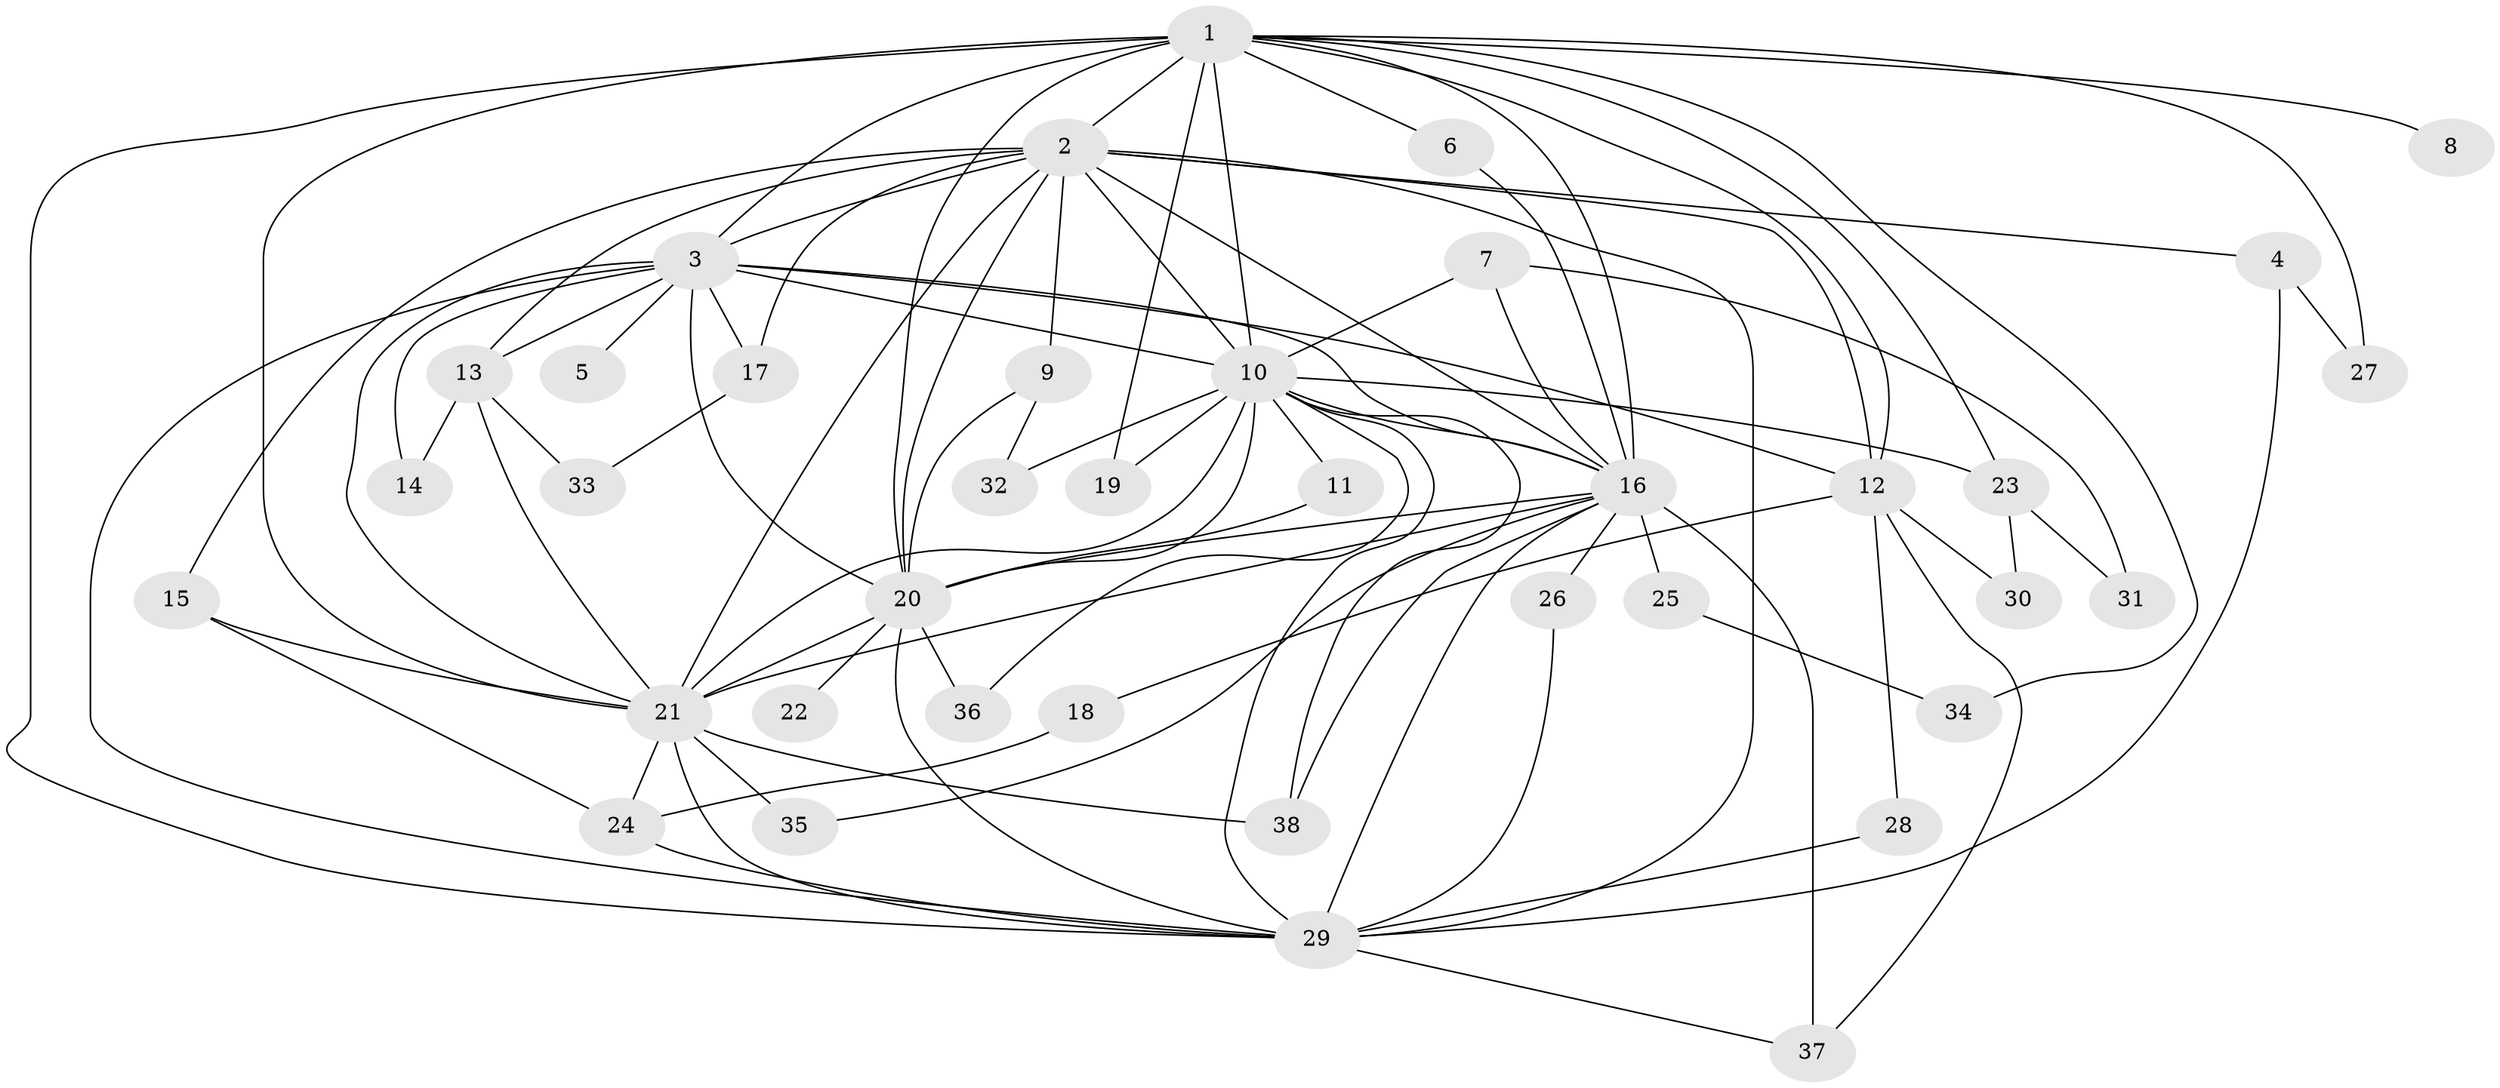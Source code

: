 // original degree distribution, {15: 0.03773584905660377, 16: 0.018867924528301886, 13: 0.03773584905660377, 17: 0.03773584905660377, 21: 0.018867924528301886, 14: 0.018867924528301886, 12: 0.018867924528301886, 7: 0.018867924528301886, 5: 0.018867924528301886, 3: 0.1320754716981132, 4: 0.07547169811320754, 2: 0.5660377358490566}
// Generated by graph-tools (version 1.1) at 2025/36/03/04/25 23:36:22]
// undirected, 38 vertices, 89 edges
graph export_dot {
  node [color=gray90,style=filled];
  1;
  2;
  3;
  4;
  5;
  6;
  7;
  8;
  9;
  10;
  11;
  12;
  13;
  14;
  15;
  16;
  17;
  18;
  19;
  20;
  21;
  22;
  23;
  24;
  25;
  26;
  27;
  28;
  29;
  30;
  31;
  32;
  33;
  34;
  35;
  36;
  37;
  38;
  1 -- 2 [weight=2.0];
  1 -- 3 [weight=2.0];
  1 -- 6 [weight=1.0];
  1 -- 8 [weight=1.0];
  1 -- 10 [weight=1.0];
  1 -- 12 [weight=1.0];
  1 -- 16 [weight=1.0];
  1 -- 19 [weight=1.0];
  1 -- 20 [weight=1.0];
  1 -- 21 [weight=1.0];
  1 -- 23 [weight=1.0];
  1 -- 27 [weight=1.0];
  1 -- 29 [weight=1.0];
  1 -- 34 [weight=1.0];
  2 -- 3 [weight=4.0];
  2 -- 4 [weight=1.0];
  2 -- 9 [weight=1.0];
  2 -- 10 [weight=2.0];
  2 -- 12 [weight=1.0];
  2 -- 13 [weight=1.0];
  2 -- 15 [weight=1.0];
  2 -- 16 [weight=3.0];
  2 -- 17 [weight=1.0];
  2 -- 20 [weight=2.0];
  2 -- 21 [weight=2.0];
  2 -- 29 [weight=3.0];
  3 -- 5 [weight=2.0];
  3 -- 10 [weight=2.0];
  3 -- 12 [weight=1.0];
  3 -- 13 [weight=1.0];
  3 -- 14 [weight=1.0];
  3 -- 16 [weight=2.0];
  3 -- 17 [weight=2.0];
  3 -- 20 [weight=2.0];
  3 -- 21 [weight=3.0];
  3 -- 29 [weight=2.0];
  4 -- 27 [weight=1.0];
  4 -- 29 [weight=1.0];
  6 -- 16 [weight=1.0];
  7 -- 10 [weight=1.0];
  7 -- 16 [weight=1.0];
  7 -- 31 [weight=1.0];
  9 -- 20 [weight=1.0];
  9 -- 32 [weight=1.0];
  10 -- 11 [weight=1.0];
  10 -- 16 [weight=1.0];
  10 -- 19 [weight=1.0];
  10 -- 20 [weight=1.0];
  10 -- 21 [weight=1.0];
  10 -- 23 [weight=1.0];
  10 -- 29 [weight=2.0];
  10 -- 32 [weight=1.0];
  10 -- 36 [weight=1.0];
  10 -- 38 [weight=1.0];
  11 -- 20 [weight=1.0];
  12 -- 18 [weight=1.0];
  12 -- 28 [weight=1.0];
  12 -- 30 [weight=1.0];
  12 -- 37 [weight=1.0];
  13 -- 14 [weight=1.0];
  13 -- 21 [weight=1.0];
  13 -- 33 [weight=1.0];
  15 -- 21 [weight=1.0];
  15 -- 24 [weight=1.0];
  16 -- 20 [weight=2.0];
  16 -- 21 [weight=1.0];
  16 -- 25 [weight=2.0];
  16 -- 26 [weight=2.0];
  16 -- 29 [weight=1.0];
  16 -- 35 [weight=1.0];
  16 -- 37 [weight=1.0];
  16 -- 38 [weight=1.0];
  17 -- 33 [weight=1.0];
  18 -- 24 [weight=1.0];
  20 -- 21 [weight=1.0];
  20 -- 22 [weight=1.0];
  20 -- 29 [weight=1.0];
  20 -- 36 [weight=1.0];
  21 -- 24 [weight=1.0];
  21 -- 29 [weight=1.0];
  21 -- 35 [weight=1.0];
  21 -- 38 [weight=1.0];
  23 -- 30 [weight=1.0];
  23 -- 31 [weight=1.0];
  24 -- 29 [weight=1.0];
  25 -- 34 [weight=1.0];
  26 -- 29 [weight=1.0];
  28 -- 29 [weight=1.0];
  29 -- 37 [weight=1.0];
}
